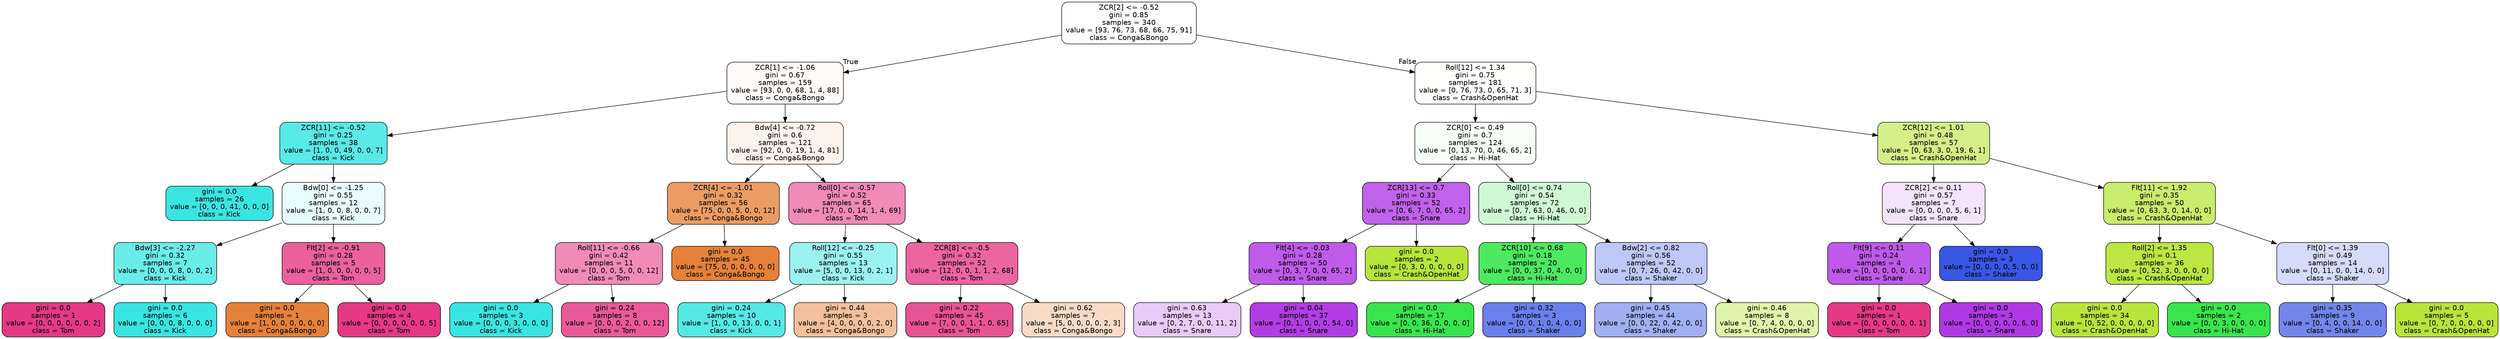 digraph Tree {
node [shape=box, style="filled, rounded", color="black", fontname="helvetica"] ;
edge [fontname="helvetica"] ;
0 [label="ZCR[2] <= -0.52\ngini = 0.85\nsamples = 340\nvalue = [93, 76, 73, 68, 66, 75, 91]\nclass = Conga&Bongo", fillcolor="#fffefe"] ;
1 [label="ZCR[1] <= -1.06\ngini = 0.67\nsamples = 159\nvalue = [93, 0, 0, 68, 1, 4, 88]\nclass = Conga&Bongo", fillcolor="#fefbf9"] ;
0 -> 1 [labeldistance=2.5, labelangle=45, headlabel="True"] ;
2 [label="ZCR[11] <= -0.52\ngini = 0.25\nsamples = 38\nvalue = [1, 0, 0, 49, 0, 0, 7]\nclass = Kick", fillcolor="#59e9e7"] ;
1 -> 2 ;
3 [label="gini = 0.0\nsamples = 26\nvalue = [0, 0, 0, 41, 0, 0, 0]\nclass = Kick", fillcolor="#39e5e2"] ;
2 -> 3 ;
4 [label="Bdw[0] <= -1.25\ngini = 0.55\nsamples = 12\nvalue = [1, 0, 0, 8, 0, 0, 7]\nclass = Kick", fillcolor="#e9fcfc"] ;
2 -> 4 ;
5 [label="Bdw[3] <= -2.27\ngini = 0.32\nsamples = 7\nvalue = [0, 0, 0, 8, 0, 0, 2]\nclass = Kick", fillcolor="#6aece9"] ;
4 -> 5 ;
6 [label="gini = 0.0\nsamples = 1\nvalue = [0, 0, 0, 0, 0, 0, 2]\nclass = Tom", fillcolor="#e53986"] ;
5 -> 6 ;
7 [label="gini = 0.0\nsamples = 6\nvalue = [0, 0, 0, 8, 0, 0, 0]\nclass = Kick", fillcolor="#39e5e2"] ;
5 -> 7 ;
8 [label="Flt[2] <= -0.91\ngini = 0.28\nsamples = 5\nvalue = [1, 0, 0, 0, 0, 0, 5]\nclass = Tom", fillcolor="#ea619e"] ;
4 -> 8 ;
9 [label="gini = 0.0\nsamples = 1\nvalue = [1, 0, 0, 0, 0, 0, 0]\nclass = Conga&Bongo", fillcolor="#e58139"] ;
8 -> 9 ;
10 [label="gini = 0.0\nsamples = 4\nvalue = [0, 0, 0, 0, 0, 0, 5]\nclass = Tom", fillcolor="#e53986"] ;
8 -> 10 ;
11 [label="Bdw[4] <= -0.72\ngini = 0.6\nsamples = 121\nvalue = [92, 0, 0, 19, 1, 4, 81]\nclass = Conga&Bongo", fillcolor="#fdf3ec"] ;
1 -> 11 ;
12 [label="ZCR[4] <= -1.01\ngini = 0.32\nsamples = 56\nvalue = [75, 0, 0, 5, 0, 0, 12]\nclass = Conga&Bongo", fillcolor="#eb9c63"] ;
11 -> 12 ;
13 [label="Roll[11] <= -0.66\ngini = 0.42\nsamples = 11\nvalue = [0, 0, 0, 5, 0, 0, 12]\nclass = Tom", fillcolor="#f08bb8"] ;
12 -> 13 ;
14 [label="gini = 0.0\nsamples = 3\nvalue = [0, 0, 0, 3, 0, 0, 0]\nclass = Kick", fillcolor="#39e5e2"] ;
13 -> 14 ;
15 [label="gini = 0.24\nsamples = 8\nvalue = [0, 0, 0, 2, 0, 0, 12]\nclass = Tom", fillcolor="#e95a9a"] ;
13 -> 15 ;
16 [label="gini = 0.0\nsamples = 45\nvalue = [75, 0, 0, 0, 0, 0, 0]\nclass = Conga&Bongo", fillcolor="#e58139"] ;
12 -> 16 ;
17 [label="Roll[0] <= -0.57\ngini = 0.52\nsamples = 65\nvalue = [17, 0, 0, 14, 1, 4, 69]\nclass = Tom", fillcolor="#f08ab8"] ;
11 -> 17 ;
18 [label="Roll[12] <= -0.25\ngini = 0.55\nsamples = 13\nvalue = [5, 0, 0, 13, 0, 2, 1]\nclass = Kick", fillcolor="#9cf2f0"] ;
17 -> 18 ;
19 [label="gini = 0.24\nsamples = 10\nvalue = [1, 0, 0, 13, 0, 0, 1]\nclass = Kick", fillcolor="#55e9e6"] ;
18 -> 19 ;
20 [label="gini = 0.44\nsamples = 3\nvalue = [4, 0, 0, 0, 0, 2, 0]\nclass = Conga&Bongo", fillcolor="#f2c09c"] ;
18 -> 20 ;
21 [label="ZCR[8] <= -0.5\ngini = 0.32\nsamples = 52\nvalue = [12, 0, 0, 1, 1, 2, 68]\nclass = Tom", fillcolor="#eb65a1"] ;
17 -> 21 ;
22 [label="gini = 0.22\nsamples = 45\nvalue = [7, 0, 0, 1, 1, 0, 65]\nclass = Tom", fillcolor="#e85496"] ;
21 -> 22 ;
23 [label="gini = 0.62\nsamples = 7\nvalue = [5, 0, 0, 0, 0, 2, 3]\nclass = Conga&Bongo", fillcolor="#f8dbc6"] ;
21 -> 23 ;
24 [label="Roll[12] <= 1.34\ngini = 0.75\nsamples = 181\nvalue = [0, 76, 73, 0, 65, 71, 3]\nclass = Crash&OpenHat", fillcolor="#fefffc"] ;
0 -> 24 [labeldistance=2.5, labelangle=-45, headlabel="False"] ;
25 [label="ZCR[0] <= 0.49\ngini = 0.7\nsamples = 124\nvalue = [0, 13, 70, 0, 46, 65, 2]\nclass = Hi-Hat", fillcolor="#f7fef8"] ;
24 -> 25 ;
26 [label="ZCR[13] <= 0.7\ngini = 0.33\nsamples = 52\nvalue = [0, 6, 7, 0, 0, 65, 2]\nclass = Snare", fillcolor="#c162ea"] ;
25 -> 26 ;
27 [label="Flt[4] <= -0.03\ngini = 0.28\nsamples = 50\nvalue = [0, 3, 7, 0, 0, 65, 2]\nclass = Snare", fillcolor="#be5be9"] ;
26 -> 27 ;
28 [label="gini = 0.63\nsamples = 13\nvalue = [0, 2, 7, 0, 0, 11, 2]\nclass = Snare", fillcolor="#eacaf8"] ;
27 -> 28 ;
29 [label="gini = 0.04\nsamples = 37\nvalue = [0, 1, 0, 0, 0, 54, 0]\nclass = Snare", fillcolor="#b23de5"] ;
27 -> 29 ;
30 [label="gini = 0.0\nsamples = 2\nvalue = [0, 3, 0, 0, 0, 0, 0]\nclass = Crash&OpenHat", fillcolor="#b7e539"] ;
26 -> 30 ;
31 [label="Roll[0] <= 0.74\ngini = 0.54\nsamples = 72\nvalue = [0, 7, 63, 0, 46, 0, 0]\nclass = Hi-Hat", fillcolor="#cff9d4"] ;
25 -> 31 ;
32 [label="ZCR[10] <= 0.68\ngini = 0.18\nsamples = 20\nvalue = [0, 0, 37, 0, 4, 0, 0]\nclass = Hi-Hat", fillcolor="#4ee860"] ;
31 -> 32 ;
33 [label="gini = 0.0\nsamples = 17\nvalue = [0, 0, 36, 0, 0, 0, 0]\nclass = Hi-Hat", fillcolor="#39e54d"] ;
32 -> 33 ;
34 [label="gini = 0.32\nsamples = 3\nvalue = [0, 0, 1, 0, 4, 0, 0]\nclass = Shaker", fillcolor="#6a80ec"] ;
32 -> 34 ;
35 [label="Bdw[2] <= 0.82\ngini = 0.56\nsamples = 52\nvalue = [0, 7, 26, 0, 42, 0, 0]\nclass = Shaker", fillcolor="#bec8f7"] ;
31 -> 35 ;
36 [label="gini = 0.45\nsamples = 44\nvalue = [0, 0, 22, 0, 42, 0, 0]\nclass = Shaker", fillcolor="#a1aff3"] ;
35 -> 36 ;
37 [label="gini = 0.46\nsamples = 8\nvalue = [0, 7, 4, 0, 0, 0, 0]\nclass = Crash&OpenHat", fillcolor="#e0f4aa"] ;
35 -> 37 ;
38 [label="ZCR[12] <= 1.01\ngini = 0.48\nsamples = 57\nvalue = [0, 63, 3, 0, 19, 6, 1]\nclass = Crash&OpenHat", fillcolor="#d4ef88"] ;
24 -> 38 ;
39 [label="ZCR[2] <= 0.11\ngini = 0.57\nsamples = 7\nvalue = [0, 0, 0, 0, 5, 6, 1]\nclass = Snare", fillcolor="#f4e3fb"] ;
38 -> 39 ;
40 [label="Flt[9] <= 0.11\ngini = 0.24\nsamples = 4\nvalue = [0, 0, 0, 0, 0, 6, 1]\nclass = Snare", fillcolor="#be5ae9"] ;
39 -> 40 ;
41 [label="gini = 0.0\nsamples = 1\nvalue = [0, 0, 0, 0, 0, 0, 1]\nclass = Tom", fillcolor="#e53986"] ;
40 -> 41 ;
42 [label="gini = 0.0\nsamples = 3\nvalue = [0, 0, 0, 0, 0, 6, 0]\nclass = Snare", fillcolor="#b139e5"] ;
40 -> 42 ;
43 [label="gini = 0.0\nsamples = 3\nvalue = [0, 0, 0, 0, 5, 0, 0]\nclass = Shaker", fillcolor="#3956e5"] ;
39 -> 43 ;
44 [label="Flt[11] <= 1.92\ngini = 0.35\nsamples = 50\nvalue = [0, 63, 3, 0, 14, 0, 0]\nclass = Crash&OpenHat", fillcolor="#caec6c"] ;
38 -> 44 ;
45 [label="Roll[2] <= 1.35\ngini = 0.1\nsamples = 36\nvalue = [0, 52, 3, 0, 0, 0, 0]\nclass = Crash&OpenHat", fillcolor="#bbe644"] ;
44 -> 45 ;
46 [label="gini = 0.0\nsamples = 34\nvalue = [0, 52, 0, 0, 0, 0, 0]\nclass = Crash&OpenHat", fillcolor="#b7e539"] ;
45 -> 46 ;
47 [label="gini = 0.0\nsamples = 2\nvalue = [0, 0, 3, 0, 0, 0, 0]\nclass = Hi-Hat", fillcolor="#39e54d"] ;
45 -> 47 ;
48 [label="Flt[0] <= 1.39\ngini = 0.49\nsamples = 14\nvalue = [0, 11, 0, 0, 14, 0, 0]\nclass = Shaker", fillcolor="#d5dbf9"] ;
44 -> 48 ;
49 [label="gini = 0.35\nsamples = 9\nvalue = [0, 4, 0, 0, 14, 0, 0]\nclass = Shaker", fillcolor="#7286ec"] ;
48 -> 49 ;
50 [label="gini = 0.0\nsamples = 5\nvalue = [0, 7, 0, 0, 0, 0, 0]\nclass = Crash&OpenHat", fillcolor="#b7e539"] ;
48 -> 50 ;
}